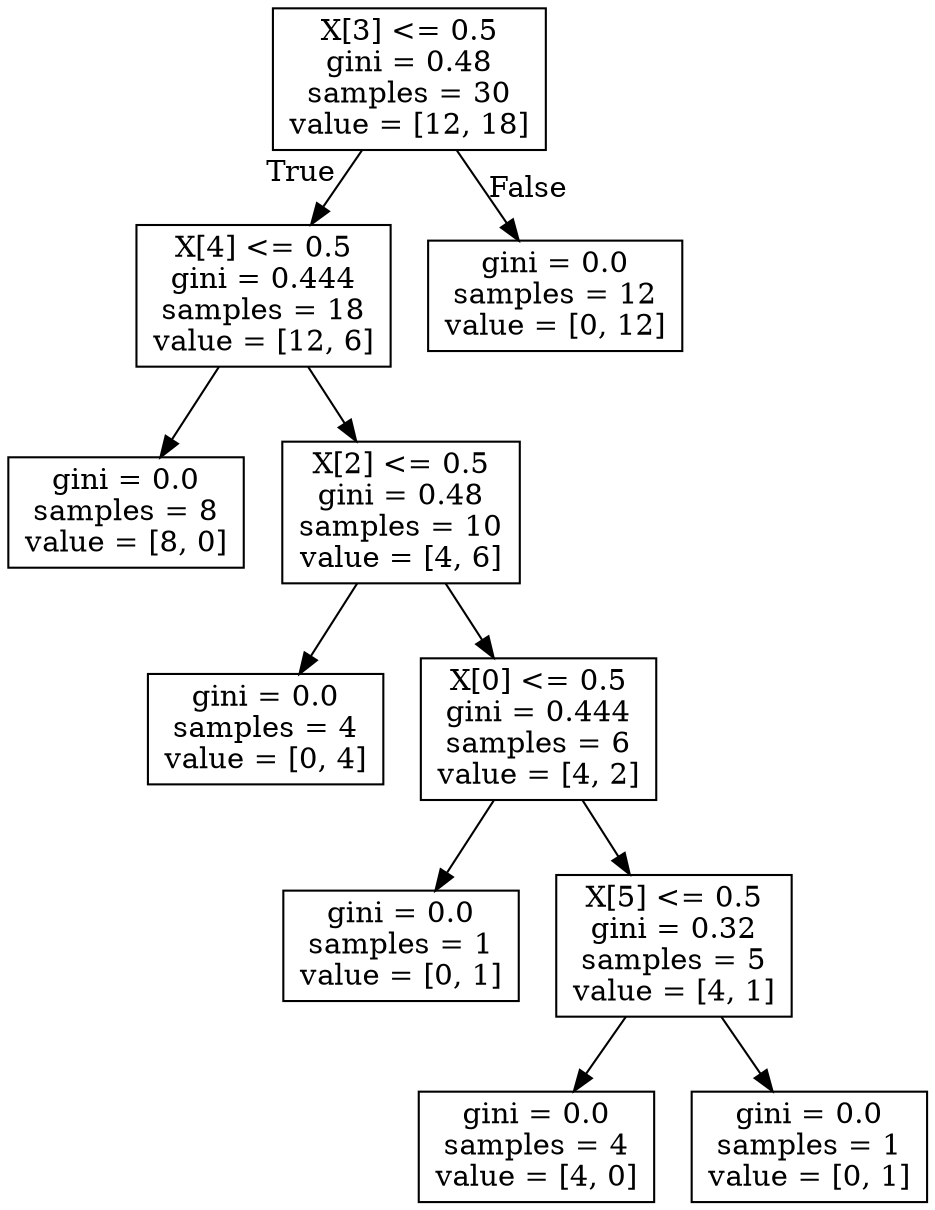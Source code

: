 digraph Tree {
node [shape=box] ;
0 [label="X[3] <= 0.5\ngini = 0.48\nsamples = 30\nvalue = [12, 18]"] ;
1 [label="X[4] <= 0.5\ngini = 0.444\nsamples = 18\nvalue = [12, 6]"] ;
0 -> 1 [labeldistance=2.5, labelangle=45, headlabel="True"] ;
2 [label="gini = 0.0\nsamples = 8\nvalue = [8, 0]"] ;
1 -> 2 ;
3 [label="X[2] <= 0.5\ngini = 0.48\nsamples = 10\nvalue = [4, 6]"] ;
1 -> 3 ;
4 [label="gini = 0.0\nsamples = 4\nvalue = [0, 4]"] ;
3 -> 4 ;
5 [label="X[0] <= 0.5\ngini = 0.444\nsamples = 6\nvalue = [4, 2]"] ;
3 -> 5 ;
6 [label="gini = 0.0\nsamples = 1\nvalue = [0, 1]"] ;
5 -> 6 ;
7 [label="X[5] <= 0.5\ngini = 0.32\nsamples = 5\nvalue = [4, 1]"] ;
5 -> 7 ;
8 [label="gini = 0.0\nsamples = 4\nvalue = [4, 0]"] ;
7 -> 8 ;
9 [label="gini = 0.0\nsamples = 1\nvalue = [0, 1]"] ;
7 -> 9 ;
10 [label="gini = 0.0\nsamples = 12\nvalue = [0, 12]"] ;
0 -> 10 [labeldistance=2.5, labelangle=-45, headlabel="False"] ;
}